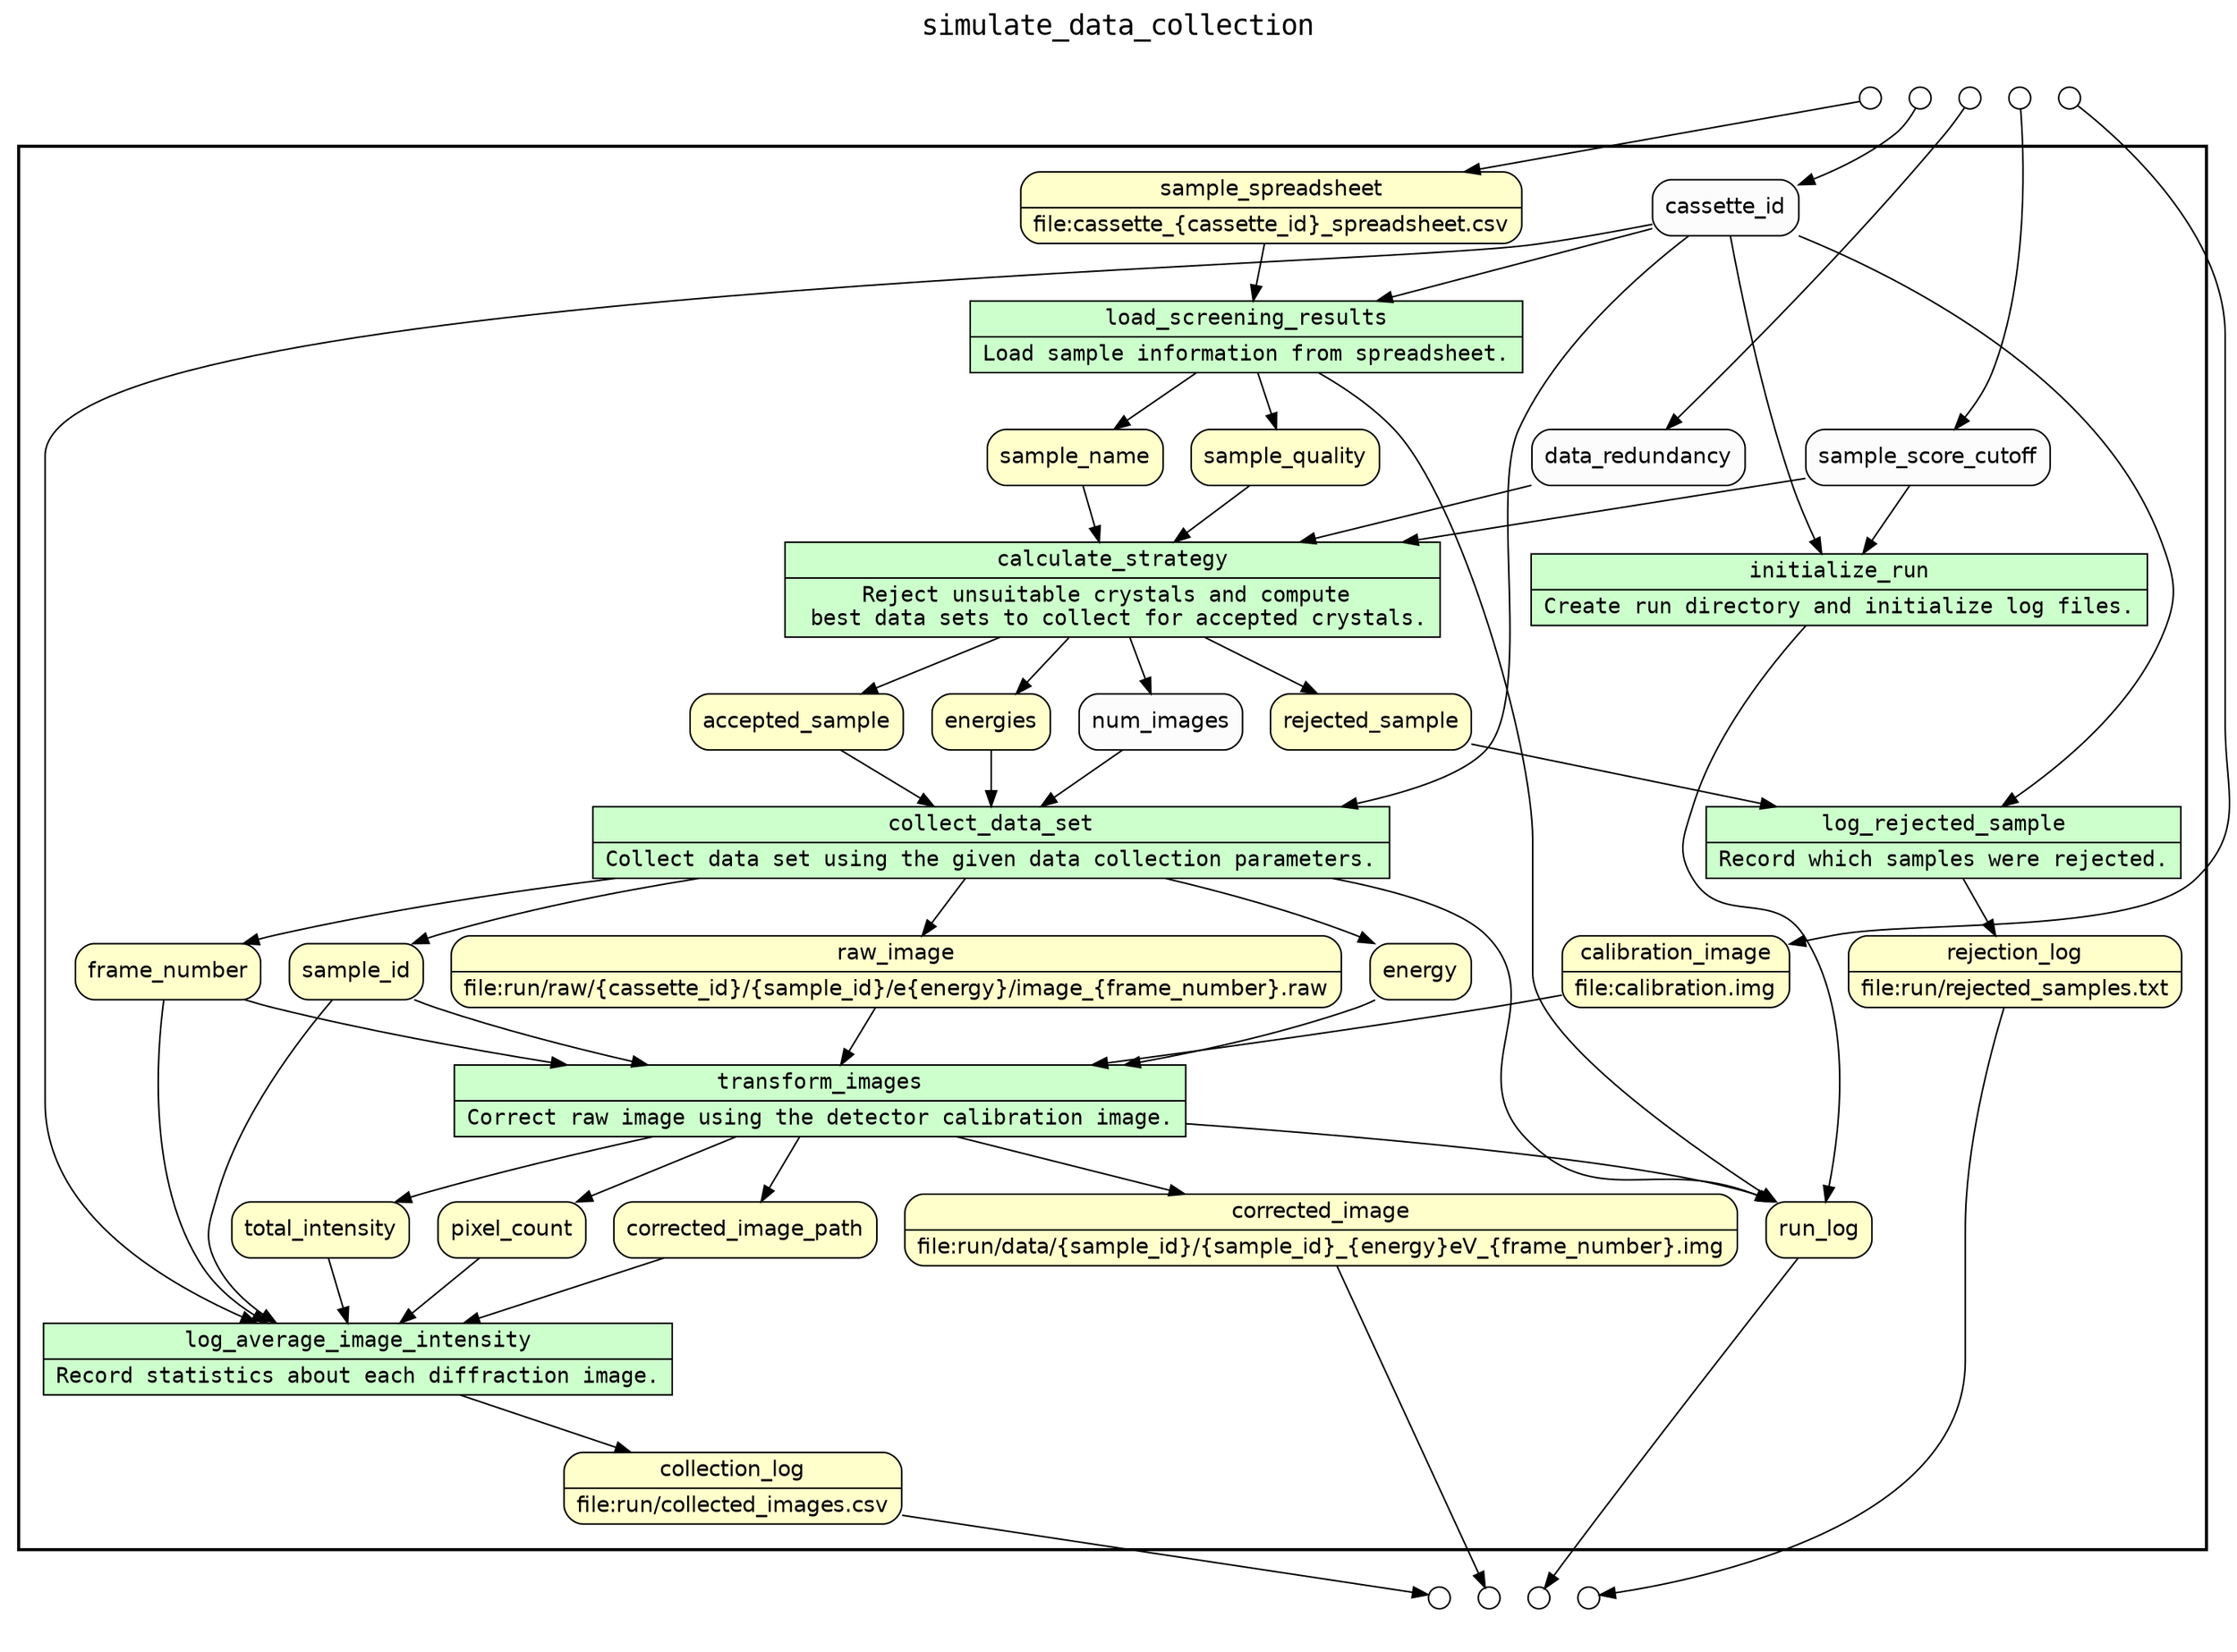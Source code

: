 
/* Start of top-level graph */
digraph Workflow {
rankdir=TB

/* Title for graph */
fontname=Courier; fontsize=18; labelloc=t
label=simulate_data_collection

/* Start of double cluster for drawing box around nodes in workflow */
subgraph cluster_workflow_box_outer { label=""; color=black; penwidth=2
subgraph cluster_workflow_box_inner { label=""; color=white

/* Style for nodes representing atomic programs in workflow */
node[shape=box style=filled fillcolor="#CCFFCC" peripheries=1 fontname=Courier]

/* Nodes representing atomic programs in workflow */
initialize_run [shape=record rankdir=LR label="{<f0> initialize_run |<f1> Create run directory and initialize log files.}"];
load_screening_results [shape=record rankdir=LR label="{<f0> load_screening_results |<f1> Load sample information from spreadsheet.}"];
calculate_strategy [shape=record rankdir=LR label="{<f0> calculate_strategy |<f1> Reject unsuitable crystals and compute \n best data sets to collect for accepted crystals.}"];
log_rejected_sample [shape=record rankdir=LR label="{<f0> log_rejected_sample |<f1> Record which samples were rejected.}"];
collect_data_set [shape=record rankdir=LR label="{<f0> collect_data_set |<f1> Collect data set using the given data collection parameters.}"];
transform_images [shape=record rankdir=LR label="{<f0> transform_images |<f1> Correct raw image using the detector calibration image.}"];
log_average_image_intensity [shape=record rankdir=LR label="{<f0> log_average_image_intensity |<f1> Record statistics about each diffraction image.}"];

/* Style for nodes representing non-parameter data channels in workflow */
node[shape=box style="rounded,filled" fillcolor="#FFFFCC" peripheries=1 fontname=Helvetica]

/* Nodes for non-parameter data channels in workflow */
corrected_image [shape=record rankdir=LR label="{<f0> corrected_image |<f1> file\:run/data/\{sample_id\}/\{sample_id\}_\{energy\}eV_\{frame_number\}.img}"];
run_log
collection_log [shape=record rankdir=LR label="{<f0> collection_log |<f1> file\:run/collected_images.csv}"];
rejection_log [shape=record rankdir=LR label="{<f0> rejection_log |<f1> file\:run/rejected_samples.txt}"];
sample_spreadsheet [shape=record rankdir=LR label="{<f0> sample_spreadsheet |<f1> file\:cassette_\{cassette_id\}_spreadsheet.csv}"];
sample_name
sample_quality
rejected_sample
accepted_sample
energies
sample_id
energy
frame_number
raw_image [shape=record rankdir=LR label="{<f0> raw_image |<f1> file\:run/raw/\{cassette_id\}/\{sample_id\}/e\{energy\}/image_\{frame_number\}.raw}"];
calibration_image [shape=record rankdir=LR label="{<f0> calibration_image |<f1> file\:calibration.img}"];
corrected_image_path
total_intensity
pixel_count

/* Style for nodes representing parameter channels in workflow */
node[shape=box style="rounded,filled" fillcolor="#FCFCFC" peripheries=1 fontname=Helvetica]

/* Nodes representing parameter channels in workflow */
cassette_id
sample_score_cutoff
data_redundancy
num_images

/* Edges representing connections between programs and channels */
initialize_run -> run_log
cassette_id -> initialize_run
sample_score_cutoff -> initialize_run
load_screening_results -> sample_name
load_screening_results -> sample_quality
load_screening_results -> run_log
cassette_id -> load_screening_results
sample_spreadsheet -> load_screening_results
calculate_strategy -> accepted_sample
calculate_strategy -> rejected_sample
calculate_strategy -> num_images
calculate_strategy -> energies
sample_score_cutoff -> calculate_strategy
data_redundancy -> calculate_strategy
sample_name -> calculate_strategy
sample_quality -> calculate_strategy
log_rejected_sample -> rejection_log
cassette_id -> log_rejected_sample
rejected_sample -> log_rejected_sample
collect_data_set -> sample_id
collect_data_set -> energy
collect_data_set -> frame_number
collect_data_set -> raw_image
collect_data_set -> run_log
cassette_id -> collect_data_set
num_images -> collect_data_set
accepted_sample -> collect_data_set
energies -> collect_data_set
transform_images -> corrected_image
transform_images -> corrected_image_path
transform_images -> total_intensity
transform_images -> pixel_count
transform_images -> run_log
sample_id -> transform_images
energy -> transform_images
frame_number -> transform_images
raw_image -> transform_images
calibration_image -> transform_images
log_average_image_intensity -> collection_log
cassette_id -> log_average_image_intensity
sample_id -> log_average_image_intensity
frame_number -> log_average_image_intensity
corrected_image_path -> log_average_image_intensity
total_intensity -> log_average_image_intensity
pixel_count -> log_average_image_intensity

/* End of double cluster for drawing box around nodes in workflow */
}}

/* Hidden double-cluster for grouping workflow input ports */
subgraph cluster_input_ports_group_outer { label=""; color=white
subgraph cluster_input_ports_group_inner { label=""; color=white

/* Style for nodes representing workflow input ports */
node[shape=circle style="rounded,filled" fillcolor="#FFFFFF" peripheries=1 fontname=Helvetica width=0.2]

/* Nodes representing workflow input ports */
cassette_id_input_port [label=""]
sample_score_cutoff_input_port [label=""]
data_redundancy_input_port [label=""]
sample_spreadsheet_input_port [label=""]
calibration_image_input_port [label=""]

/* End of double-cluster for grouping workflow input ports */
}}

/* Hidden double-cluster for grouping workflow output ports */
subgraph cluster_output_ports_group_outer { label=""; color=white
subgraph cluster_output_ports_group_inner { label=""; color=white

/* Style for nodes representing workflow output ports */
node[shape=circle style="rounded,filled" fillcolor="#FFFFFF" peripheries=1 fontname=Helvetica width=0.2]

/* Nodes representing workflow output ports */
corrected_image_output_port [label=""]
run_log_output_port [label=""]
collection_log_output_port [label=""]
rejection_log_output_port [label=""]

/* End of double-cluster for grouping workflow output ports */
}}

/* Edges from input ports to channels */
cassette_id_input_port -> cassette_id
sample_score_cutoff_input_port -> sample_score_cutoff
data_redundancy_input_port -> data_redundancy
sample_spreadsheet_input_port -> sample_spreadsheet
calibration_image_input_port -> calibration_image

/* Edges from channels to output ports */
corrected_image -> corrected_image_output_port
run_log -> run_log_output_port
collection_log -> collection_log_output_port
rejection_log -> rejection_log_output_port

/* End of top-level graph */
}
